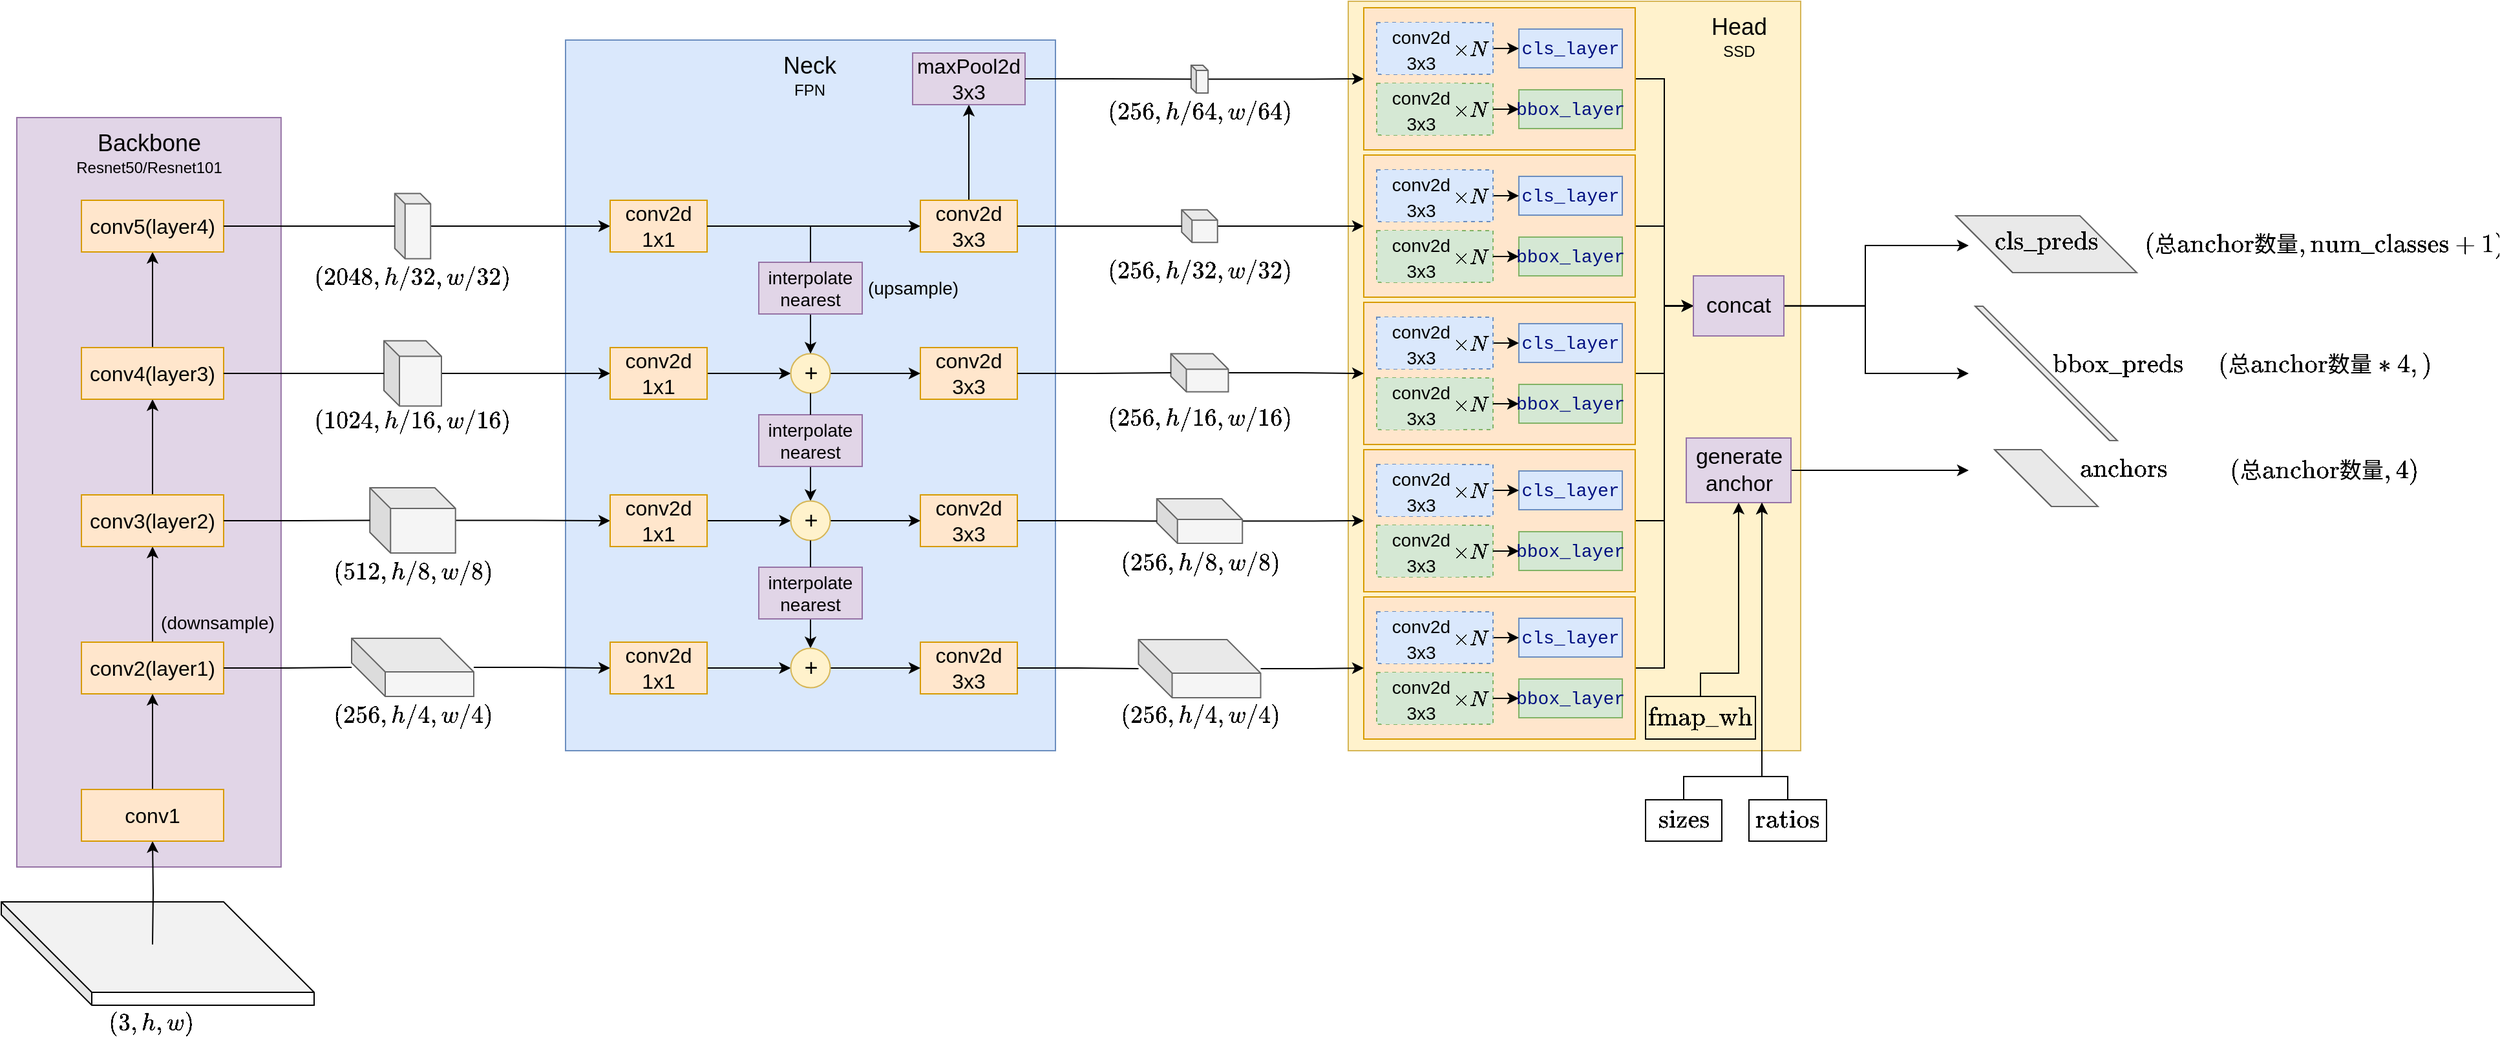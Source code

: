 <mxfile version="20.6.2" type="device"><diagram id="-J0ttjudT7s8n4prelic" name="第 1 页"><mxGraphModel dx="1278" dy="1172" grid="1" gridSize="10" guides="1" tooltips="1" connect="1" arrows="1" fold="1" page="0" pageScale="1" pageWidth="1169" pageHeight="827" math="1" shadow="0"><root><mxCell id="0"/><mxCell id="1" parent="0"/><mxCell id="9WjpBtHM0QDlwsYBowrB-7" value="" style="rounded=0;whiteSpace=wrap;html=1;fillColor=#fff2cc;strokeColor=#d6b656;" parent="1" vertex="1"><mxGeometry x="1080" y="-230" width="350" height="580" as="geometry"/></mxCell><mxCell id="6RJddVtjgY32v2jr5j22-136" style="edgeStyle=orthogonalEdgeStyle;rounded=0;orthogonalLoop=1;jettySize=auto;html=1;exitX=1;exitY=0.5;exitDx=0;exitDy=0;entryX=0;entryY=0.5;entryDx=0;entryDy=0;fontSize=17;" parent="1" source="6RJddVtjgY32v2jr5j22-104" target="6RJddVtjgY32v2jr5j22-131" edge="1"><mxGeometry relative="1" as="geometry"/></mxCell><mxCell id="6RJddVtjgY32v2jr5j22-104" value="" style="rounded=0;whiteSpace=wrap;html=1;fontSize=14;fillColor=#ffe6cc;strokeColor=#d79b00;" parent="1" vertex="1"><mxGeometry x="1092" y="231" width="210" height="110" as="geometry"/></mxCell><mxCell id="6RJddVtjgY32v2jr5j22-135" style="edgeStyle=orthogonalEdgeStyle;rounded=0;orthogonalLoop=1;jettySize=auto;html=1;exitX=1;exitY=0.5;exitDx=0;exitDy=0;entryX=0;entryY=0.5;entryDx=0;entryDy=0;fontSize=17;" parent="1" source="6RJddVtjgY32v2jr5j22-102" target="6RJddVtjgY32v2jr5j22-131" edge="1"><mxGeometry relative="1" as="geometry"/></mxCell><mxCell id="6RJddVtjgY32v2jr5j22-102" value="" style="rounded=0;whiteSpace=wrap;html=1;fontSize=14;fillColor=#ffe6cc;strokeColor=#d79b00;" parent="1" vertex="1"><mxGeometry x="1092" y="117" width="210" height="110" as="geometry"/></mxCell><mxCell id="6RJddVtjgY32v2jr5j22-134" style="edgeStyle=orthogonalEdgeStyle;rounded=0;orthogonalLoop=1;jettySize=auto;html=1;exitX=1;exitY=0.5;exitDx=0;exitDy=0;entryX=0;entryY=0.5;entryDx=0;entryDy=0;fontSize=17;" parent="1" source="6RJddVtjgY32v2jr5j22-101" target="6RJddVtjgY32v2jr5j22-131" edge="1"><mxGeometry relative="1" as="geometry"/></mxCell><mxCell id="6RJddVtjgY32v2jr5j22-101" value="" style="rounded=0;whiteSpace=wrap;html=1;fontSize=14;fillColor=#ffe6cc;strokeColor=#d79b00;" parent="1" vertex="1"><mxGeometry x="1092" y="3" width="210" height="110" as="geometry"/></mxCell><mxCell id="6RJddVtjgY32v2jr5j22-133" style="edgeStyle=orthogonalEdgeStyle;rounded=0;orthogonalLoop=1;jettySize=auto;html=1;exitX=1;exitY=0.5;exitDx=0;exitDy=0;entryX=0;entryY=0.5;entryDx=0;entryDy=0;fontSize=17;" parent="1" source="6RJddVtjgY32v2jr5j22-100" target="6RJddVtjgY32v2jr5j22-131" edge="1"><mxGeometry relative="1" as="geometry"/></mxCell><mxCell id="6RJddVtjgY32v2jr5j22-100" value="" style="rounded=0;whiteSpace=wrap;html=1;fontSize=14;fillColor=#ffe6cc;strokeColor=#d79b00;" parent="1" vertex="1"><mxGeometry x="1092" y="-111" width="210" height="110" as="geometry"/></mxCell><mxCell id="6RJddVtjgY32v2jr5j22-132" style="edgeStyle=orthogonalEdgeStyle;rounded=0;orthogonalLoop=1;jettySize=auto;html=1;exitX=1;exitY=0.5;exitDx=0;exitDy=0;entryX=0;entryY=0.5;entryDx=0;entryDy=0;fontSize=17;" parent="1" source="6RJddVtjgY32v2jr5j22-99" target="6RJddVtjgY32v2jr5j22-131" edge="1"><mxGeometry relative="1" as="geometry"/></mxCell><mxCell id="6RJddVtjgY32v2jr5j22-99" value="" style="rounded=0;whiteSpace=wrap;html=1;fontSize=14;fillColor=#ffe6cc;strokeColor=#d79b00;" parent="1" vertex="1"><mxGeometry x="1092" y="-225" width="210" height="110" as="geometry"/></mxCell><mxCell id="9WjpBtHM0QDlwsYBowrB-1" value="" style="rounded=0;whiteSpace=wrap;html=1;fillColor=#e1d5e7;strokeColor=#9673a6;" parent="1" vertex="1"><mxGeometry x="50" y="-140" width="204.43" height="580" as="geometry"/></mxCell><mxCell id="6RJddVtjgY32v2jr5j22-1" value="" style="shape=cube;whiteSpace=wrap;html=1;boundedLbl=1;backgroundOutline=1;darkOpacity=0.05;darkOpacity2=0.1;size=70;" parent="1" vertex="1"><mxGeometry x="38" y="467" width="242" height="80" as="geometry"/></mxCell><mxCell id="9WjpBtHM0QDlwsYBowrB-5" style="edgeStyle=orthogonalEdgeStyle;rounded=0;orthogonalLoop=1;jettySize=auto;html=1;exitX=0.5;exitY=0;exitDx=0;exitDy=0;exitPerimeter=0;entryX=0.5;entryY=1;entryDx=0;entryDy=0;fontSize=16;" parent="1" target="9WjpBtHM0QDlwsYBowrB-12" edge="1"><mxGeometry relative="1" as="geometry"><mxPoint x="155" y="500" as="sourcePoint"/></mxGeometry></mxCell><mxCell id="9WjpBtHM0QDlwsYBowrB-4" value="$$(3,h,w)$$" style="text;html=1;align=center;verticalAlign=middle;resizable=0;points=[];autosize=1;strokeColor=none;fillColor=none;fontSize=16;" parent="1" vertex="1"><mxGeometry x="99.43" y="546" width="110" height="30" as="geometry"/></mxCell><mxCell id="9WjpBtHM0QDlwsYBowrB-6" value="" style="rounded=0;whiteSpace=wrap;html=1;fillColor=#dae8fc;strokeColor=#6c8ebf;" parent="1" vertex="1"><mxGeometry x="474.5" y="-200" width="379" height="550" as="geometry"/></mxCell><mxCell id="9WjpBtHM0QDlwsYBowrB-38" style="edgeStyle=orthogonalEdgeStyle;rounded=0;orthogonalLoop=1;jettySize=auto;html=1;exitX=0.5;exitY=0;exitDx=0;exitDy=0;entryX=0.5;entryY=1;entryDx=0;entryDy=0;fontSize=18;" parent="1" source="9WjpBtHM0QDlwsYBowrB-8" target="9WjpBtHM0QDlwsYBowrB-9" edge="1"><mxGeometry relative="1" as="geometry"/></mxCell><mxCell id="9WjpBtHM0QDlwsYBowrB-47" style="edgeStyle=orthogonalEdgeStyle;rounded=0;orthogonalLoop=1;jettySize=auto;html=1;exitX=1;exitY=0.5;exitDx=0;exitDy=0;fontSize=18;startArrow=none;" parent="1" source="6RJddVtjgY32v2jr5j22-32" target="9WjpBtHM0QDlwsYBowrB-43" edge="1"><mxGeometry relative="1" as="geometry"/></mxCell><mxCell id="9WjpBtHM0QDlwsYBowrB-8" value="conv2(layer1)" style="rounded=0;whiteSpace=wrap;html=1;fontSize=16;fillColor=#ffe6cc;strokeColor=#d79b00;" parent="1" vertex="1"><mxGeometry x="100" y="266" width="110" height="40" as="geometry"/></mxCell><mxCell id="9WjpBtHM0QDlwsYBowrB-39" style="edgeStyle=orthogonalEdgeStyle;rounded=0;orthogonalLoop=1;jettySize=auto;html=1;exitX=0.5;exitY=0;exitDx=0;exitDy=0;fontSize=18;" parent="1" source="9WjpBtHM0QDlwsYBowrB-9" target="9WjpBtHM0QDlwsYBowrB-10" edge="1"><mxGeometry relative="1" as="geometry"/></mxCell><mxCell id="9WjpBtHM0QDlwsYBowrB-46" style="edgeStyle=orthogonalEdgeStyle;rounded=0;orthogonalLoop=1;jettySize=auto;html=1;exitX=1;exitY=0.5;exitDx=0;exitDy=0;fontSize=18;startArrow=none;" parent="1" source="6RJddVtjgY32v2jr5j22-35" target="9WjpBtHM0QDlwsYBowrB-42" edge="1"><mxGeometry relative="1" as="geometry"/></mxCell><mxCell id="9WjpBtHM0QDlwsYBowrB-9" value="conv3(layer2)" style="rounded=0;whiteSpace=wrap;html=1;fontSize=16;fillColor=#ffe6cc;strokeColor=#d79b00;" parent="1" vertex="1"><mxGeometry x="100" y="152" width="110" height="40" as="geometry"/></mxCell><mxCell id="9WjpBtHM0QDlwsYBowrB-40" style="edgeStyle=orthogonalEdgeStyle;rounded=0;orthogonalLoop=1;jettySize=auto;html=1;exitX=0.5;exitY=0;exitDx=0;exitDy=0;entryX=0.5;entryY=1;entryDx=0;entryDy=0;fontSize=18;" parent="1" source="9WjpBtHM0QDlwsYBowrB-10" target="9WjpBtHM0QDlwsYBowrB-11" edge="1"><mxGeometry relative="1" as="geometry"/></mxCell><mxCell id="9WjpBtHM0QDlwsYBowrB-45" style="edgeStyle=orthogonalEdgeStyle;rounded=0;orthogonalLoop=1;jettySize=auto;html=1;exitX=1;exitY=0.5;exitDx=0;exitDy=0;entryX=0;entryY=0.5;entryDx=0;entryDy=0;fontSize=18;startArrow=none;" parent="1" source="6RJddVtjgY32v2jr5j22-38" target="9WjpBtHM0QDlwsYBowrB-41" edge="1"><mxGeometry relative="1" as="geometry"/></mxCell><mxCell id="9WjpBtHM0QDlwsYBowrB-10" value="conv4(layer3)" style="rounded=0;whiteSpace=wrap;html=1;fontSize=16;fillColor=#ffe6cc;strokeColor=#d79b00;" parent="1" vertex="1"><mxGeometry x="100" y="38" width="110" height="40" as="geometry"/></mxCell><mxCell id="9WjpBtHM0QDlwsYBowrB-17" style="edgeStyle=orthogonalEdgeStyle;rounded=0;orthogonalLoop=1;jettySize=auto;html=1;exitX=1;exitY=0.5;exitDx=0;exitDy=0;fontSize=16;startArrow=none;" parent="1" source="6RJddVtjgY32v2jr5j22-41" target="9WjpBtHM0QDlwsYBowrB-16" edge="1"><mxGeometry relative="1" as="geometry"/></mxCell><mxCell id="9WjpBtHM0QDlwsYBowrB-11" value="conv5(layer4)" style="rounded=0;whiteSpace=wrap;html=1;fontSize=16;fillColor=#ffe6cc;strokeColor=#d79b00;" parent="1" vertex="1"><mxGeometry x="100" y="-76" width="110" height="40" as="geometry"/></mxCell><mxCell id="9WjpBtHM0QDlwsYBowrB-15" style="edgeStyle=orthogonalEdgeStyle;rounded=0;orthogonalLoop=1;jettySize=auto;html=1;exitX=0.5;exitY=0;exitDx=0;exitDy=0;entryX=0.5;entryY=1;entryDx=0;entryDy=0;fontSize=16;" parent="1" source="9WjpBtHM0QDlwsYBowrB-12" target="9WjpBtHM0QDlwsYBowrB-8" edge="1"><mxGeometry relative="1" as="geometry"/></mxCell><mxCell id="9WjpBtHM0QDlwsYBowrB-12" value="conv1" style="rounded=0;whiteSpace=wrap;html=1;fontSize=16;fillColor=#ffe6cc;strokeColor=#d79b00;" parent="1" vertex="1"><mxGeometry x="100" y="380" width="110" height="40" as="geometry"/></mxCell><mxCell id="9WjpBtHM0QDlwsYBowrB-52" style="edgeStyle=orthogonalEdgeStyle;rounded=0;orthogonalLoop=1;jettySize=auto;html=1;exitX=1;exitY=0.5;exitDx=0;exitDy=0;fontSize=18;" parent="1" source="9WjpBtHM0QDlwsYBowrB-16" target="9WjpBtHM0QDlwsYBowrB-48" edge="1"><mxGeometry relative="1" as="geometry"/></mxCell><mxCell id="9WjpBtHM0QDlwsYBowrB-16" value="conv2d&lt;br&gt;1x1" style="rounded=0;whiteSpace=wrap;html=1;fontSize=16;fillColor=#ffe6cc;strokeColor=#d79b00;" parent="1" vertex="1"><mxGeometry x="509" y="-76" width="75" height="40" as="geometry"/></mxCell><mxCell id="9WjpBtHM0QDlwsYBowrB-55" style="edgeStyle=orthogonalEdgeStyle;rounded=0;orthogonalLoop=1;jettySize=auto;html=1;exitX=1;exitY=0.5;exitDx=0;exitDy=0;fontSize=18;" parent="1" source="9WjpBtHM0QDlwsYBowrB-41" target="9WjpBtHM0QDlwsYBowrB-53" edge="1"><mxGeometry relative="1" as="geometry"/></mxCell><mxCell id="9WjpBtHM0QDlwsYBowrB-41" value="conv2d&lt;br&gt;1x1" style="rounded=0;whiteSpace=wrap;html=1;fontSize=16;fillColor=#ffe6cc;strokeColor=#d79b00;" parent="1" vertex="1"><mxGeometry x="509" y="38" width="75" height="40" as="geometry"/></mxCell><mxCell id="9WjpBtHM0QDlwsYBowrB-59" style="edgeStyle=orthogonalEdgeStyle;rounded=0;orthogonalLoop=1;jettySize=auto;html=1;exitX=1;exitY=0.5;exitDx=0;exitDy=0;fontSize=18;" parent="1" source="9WjpBtHM0QDlwsYBowrB-42" target="9WjpBtHM0QDlwsYBowrB-58" edge="1"><mxGeometry relative="1" as="geometry"/></mxCell><mxCell id="9WjpBtHM0QDlwsYBowrB-42" value="conv2d&lt;br&gt;1x1" style="rounded=0;whiteSpace=wrap;html=1;fontSize=16;fillColor=#ffe6cc;strokeColor=#d79b00;" parent="1" vertex="1"><mxGeometry x="509" y="152" width="75" height="40" as="geometry"/></mxCell><mxCell id="9WjpBtHM0QDlwsYBowrB-63" style="edgeStyle=orthogonalEdgeStyle;rounded=0;orthogonalLoop=1;jettySize=auto;html=1;exitX=1;exitY=0.5;exitDx=0;exitDy=0;entryX=0;entryY=0.5;entryDx=0;entryDy=0;fontSize=18;" parent="1" source="9WjpBtHM0QDlwsYBowrB-43" target="9WjpBtHM0QDlwsYBowrB-62" edge="1"><mxGeometry relative="1" as="geometry"/></mxCell><mxCell id="9WjpBtHM0QDlwsYBowrB-43" value="conv2d&lt;br&gt;1x1" style="rounded=0;whiteSpace=wrap;html=1;fontSize=16;fillColor=#ffe6cc;strokeColor=#d79b00;" parent="1" vertex="1"><mxGeometry x="509" y="266" width="75" height="40" as="geometry"/></mxCell><mxCell id="9WjpBtHM0QDlwsYBowrB-88" style="edgeStyle=orthogonalEdgeStyle;rounded=0;orthogonalLoop=1;jettySize=auto;html=1;exitX=0.5;exitY=0;exitDx=0;exitDy=0;entryX=0.5;entryY=1;entryDx=0;entryDy=0;fontSize=12;" parent="1" source="9WjpBtHM0QDlwsYBowrB-48" target="9WjpBtHM0QDlwsYBowrB-87" edge="1"><mxGeometry relative="1" as="geometry"/></mxCell><mxCell id="6RJddVtjgY32v2jr5j22-107" style="edgeStyle=orthogonalEdgeStyle;rounded=0;orthogonalLoop=1;jettySize=auto;html=1;exitX=1;exitY=0.5;exitDx=0;exitDy=0;entryX=0;entryY=0.5;entryDx=0;entryDy=0;fontSize=14;startArrow=none;" parent="1" source="6RJddVtjgY32v2jr5j22-120" target="6RJddVtjgY32v2jr5j22-100" edge="1"><mxGeometry relative="1" as="geometry"/></mxCell><mxCell id="9WjpBtHM0QDlwsYBowrB-48" value="conv2d&lt;br&gt;3x3" style="rounded=0;whiteSpace=wrap;html=1;fontSize=16;fillColor=#ffe6cc;strokeColor=#d79b00;" parent="1" vertex="1"><mxGeometry x="749" y="-76" width="75" height="40" as="geometry"/></mxCell><mxCell id="6RJddVtjgY32v2jr5j22-108" style="edgeStyle=orthogonalEdgeStyle;rounded=0;orthogonalLoop=1;jettySize=auto;html=1;exitX=1;exitY=0.5;exitDx=0;exitDy=0;entryX=0;entryY=0.5;entryDx=0;entryDy=0;fontSize=14;startArrow=none;" parent="1" source="6RJddVtjgY32v2jr5j22-117" target="6RJddVtjgY32v2jr5j22-101" edge="1"><mxGeometry relative="1" as="geometry"/></mxCell><mxCell id="9WjpBtHM0QDlwsYBowrB-49" value="conv2d&lt;br&gt;3x3" style="rounded=0;whiteSpace=wrap;html=1;fontSize=16;fillColor=#ffe6cc;strokeColor=#d79b00;" parent="1" vertex="1"><mxGeometry x="749" y="38" width="75" height="40" as="geometry"/></mxCell><mxCell id="6RJddVtjgY32v2jr5j22-109" style="edgeStyle=orthogonalEdgeStyle;rounded=0;orthogonalLoop=1;jettySize=auto;html=1;exitX=1;exitY=0.5;exitDx=0;exitDy=0;entryX=0;entryY=0.5;entryDx=0;entryDy=0;fontSize=14;startArrow=none;" parent="1" source="6RJddVtjgY32v2jr5j22-114" target="6RJddVtjgY32v2jr5j22-102" edge="1"><mxGeometry relative="1" as="geometry"/></mxCell><mxCell id="9WjpBtHM0QDlwsYBowrB-50" value="conv2d&lt;br&gt;3x3" style="rounded=0;whiteSpace=wrap;html=1;fontSize=16;fillColor=#ffe6cc;strokeColor=#d79b00;" parent="1" vertex="1"><mxGeometry x="749" y="152" width="75" height="40" as="geometry"/></mxCell><mxCell id="6RJddVtjgY32v2jr5j22-110" style="edgeStyle=orthogonalEdgeStyle;rounded=0;orthogonalLoop=1;jettySize=auto;html=1;exitX=1;exitY=0.5;exitDx=0;exitDy=0;entryX=0;entryY=0.5;entryDx=0;entryDy=0;fontSize=14;startArrow=none;" parent="1" source="6RJddVtjgY32v2jr5j22-111" target="6RJddVtjgY32v2jr5j22-104" edge="1"><mxGeometry relative="1" as="geometry"/></mxCell><mxCell id="9WjpBtHM0QDlwsYBowrB-51" value="conv2d&lt;br&gt;3x3" style="rounded=0;whiteSpace=wrap;html=1;fontSize=16;fillColor=#ffe6cc;strokeColor=#d79b00;" parent="1" vertex="1"><mxGeometry x="749" y="266" width="75" height="40" as="geometry"/></mxCell><mxCell id="9WjpBtHM0QDlwsYBowrB-56" style="edgeStyle=orthogonalEdgeStyle;rounded=0;orthogonalLoop=1;jettySize=auto;html=1;exitX=1;exitY=0.5;exitDx=0;exitDy=0;fontSize=18;" parent="1" source="9WjpBtHM0QDlwsYBowrB-53" target="9WjpBtHM0QDlwsYBowrB-49" edge="1"><mxGeometry relative="1" as="geometry"/></mxCell><mxCell id="9WjpBtHM0QDlwsYBowrB-61" style="edgeStyle=orthogonalEdgeStyle;rounded=0;orthogonalLoop=1;jettySize=auto;html=1;exitX=0.5;exitY=1;exitDx=0;exitDy=0;entryX=0.5;entryY=0;entryDx=0;entryDy=0;fontSize=18;startArrow=none;" parent="1" source="6RJddVtjgY32v2jr5j22-25" target="9WjpBtHM0QDlwsYBowrB-58" edge="1"><mxGeometry relative="1" as="geometry"/></mxCell><mxCell id="9WjpBtHM0QDlwsYBowrB-53" value="+" style="ellipse;whiteSpace=wrap;html=1;aspect=fixed;fontSize=18;fillColor=#fff2cc;strokeColor=#d6b656;" parent="1" vertex="1"><mxGeometry x="648.75" y="42.75" width="30.5" height="30.5" as="geometry"/></mxCell><mxCell id="9WjpBtHM0QDlwsYBowrB-60" style="edgeStyle=orthogonalEdgeStyle;rounded=0;orthogonalLoop=1;jettySize=auto;html=1;exitX=1;exitY=0.5;exitDx=0;exitDy=0;fontSize=18;" parent="1" source="9WjpBtHM0QDlwsYBowrB-58" target="9WjpBtHM0QDlwsYBowrB-50" edge="1"><mxGeometry relative="1" as="geometry"/></mxCell><mxCell id="9WjpBtHM0QDlwsYBowrB-65" style="edgeStyle=orthogonalEdgeStyle;rounded=0;orthogonalLoop=1;jettySize=auto;html=1;exitX=0.5;exitY=1;exitDx=0;exitDy=0;entryX=0.5;entryY=0;entryDx=0;entryDy=0;fontSize=18;startArrow=none;" parent="1" source="6RJddVtjgY32v2jr5j22-27" target="9WjpBtHM0QDlwsYBowrB-62" edge="1"><mxGeometry relative="1" as="geometry"/></mxCell><mxCell id="9WjpBtHM0QDlwsYBowrB-58" value="+" style="ellipse;whiteSpace=wrap;html=1;aspect=fixed;fontSize=18;fillColor=#fff2cc;strokeColor=#d6b656;" parent="1" vertex="1"><mxGeometry x="648.75" y="156.75" width="30.5" height="30.5" as="geometry"/></mxCell><mxCell id="9WjpBtHM0QDlwsYBowrB-64" style="edgeStyle=orthogonalEdgeStyle;rounded=0;orthogonalLoop=1;jettySize=auto;html=1;exitX=1;exitY=0.5;exitDx=0;exitDy=0;fontSize=18;" parent="1" source="9WjpBtHM0QDlwsYBowrB-62" target="9WjpBtHM0QDlwsYBowrB-51" edge="1"><mxGeometry relative="1" as="geometry"/></mxCell><mxCell id="9WjpBtHM0QDlwsYBowrB-62" value="+" style="ellipse;whiteSpace=wrap;html=1;aspect=fixed;fontSize=18;fillColor=#fff2cc;strokeColor=#d6b656;" parent="1" vertex="1"><mxGeometry x="648.75" y="270.75" width="30.5" height="30.5" as="geometry"/></mxCell><mxCell id="9WjpBtHM0QDlwsYBowrB-68" value="" style="group" parent="1" vertex="1" connectable="0"><mxGeometry x="1347" y="-230" width="70" height="54" as="geometry"/></mxCell><mxCell id="9WjpBtHM0QDlwsYBowrB-66" value="&lt;font style=&quot;font-size: 18px;&quot;&gt;Head&lt;/font&gt;" style="text;html=1;align=center;verticalAlign=middle;resizable=0;points=[];autosize=1;strokeColor=none;fillColor=none;fontSize=18;" parent="9WjpBtHM0QDlwsYBowrB-68" vertex="1"><mxGeometry width="70" height="40" as="geometry"/></mxCell><mxCell id="9WjpBtHM0QDlwsYBowrB-67" value="SSD" style="text;html=1;align=center;verticalAlign=middle;resizable=0;points=[];autosize=1;strokeColor=none;fillColor=none;fontSize=12;" parent="9WjpBtHM0QDlwsYBowrB-68" vertex="1"><mxGeometry x="10" y="24" width="50" height="30" as="geometry"/></mxCell><mxCell id="9WjpBtHM0QDlwsYBowrB-69" value="" style="group" parent="1" vertex="1" connectable="0"><mxGeometry x="633" y="-200" width="60" height="54" as="geometry"/></mxCell><mxCell id="9WjpBtHM0QDlwsYBowrB-19" value="&lt;span style=&quot;&quot;&gt;&lt;font style=&quot;font-size: 18px;&quot;&gt;Neck&lt;/font&gt;&lt;/span&gt;" style="text;html=1;align=center;verticalAlign=middle;resizable=0;points=[];autosize=1;strokeColor=none;fillColor=none;fontSize=16;" parent="9WjpBtHM0QDlwsYBowrB-69" vertex="1"><mxGeometry width="60" height="40" as="geometry"/></mxCell><mxCell id="9WjpBtHM0QDlwsYBowrB-20" value="FPN" style="text;html=1;align=center;verticalAlign=middle;resizable=0;points=[];autosize=1;strokeColor=none;fillColor=none;fontSize=12;" parent="9WjpBtHM0QDlwsYBowrB-69" vertex="1"><mxGeometry x="5" y="24" width="50" height="30" as="geometry"/></mxCell><mxCell id="6RJddVtjgY32v2jr5j22-106" style="edgeStyle=orthogonalEdgeStyle;rounded=0;orthogonalLoop=1;jettySize=auto;html=1;exitX=1;exitY=0.5;exitDx=0;exitDy=0;entryX=0;entryY=0.5;entryDx=0;entryDy=0;fontSize=14;startArrow=none;" parent="1" source="6RJddVtjgY32v2jr5j22-123" target="6RJddVtjgY32v2jr5j22-99" edge="1"><mxGeometry relative="1" as="geometry"/></mxCell><mxCell id="9WjpBtHM0QDlwsYBowrB-87" value="maxPool2d&lt;br&gt;3x3" style="rounded=0;whiteSpace=wrap;html=1;fontSize=16;fillColor=#e1d5e7;strokeColor=#9673a6;" parent="1" vertex="1"><mxGeometry x="743" y="-190" width="87" height="40" as="geometry"/></mxCell><mxCell id="6RJddVtjgY32v2jr5j22-23" style="edgeStyle=orthogonalEdgeStyle;rounded=0;orthogonalLoop=1;jettySize=auto;html=1;exitX=0.5;exitY=1;exitDx=0;exitDy=0;entryX=0.5;entryY=0;entryDx=0;entryDy=0;fontSize=14;" parent="1" source="6RJddVtjgY32v2jr5j22-19" target="9WjpBtHM0QDlwsYBowrB-53" edge="1"><mxGeometry relative="1" as="geometry"/></mxCell><mxCell id="6RJddVtjgY32v2jr5j22-19" value="&lt;span style=&quot;&quot;&gt;interpolate&lt;/span&gt;&lt;br style=&quot;&quot;&gt;&lt;span style=&quot;&quot;&gt;nearest&lt;/span&gt;" style="whiteSpace=wrap;html=1;fontSize=14;fillColor=#e1d5e7;strokeColor=#9673a6;" parent="1" vertex="1"><mxGeometry x="624" y="-28" width="80" height="40" as="geometry"/></mxCell><mxCell id="6RJddVtjgY32v2jr5j22-20" value="" style="edgeStyle=orthogonalEdgeStyle;rounded=0;orthogonalLoop=1;jettySize=auto;html=1;exitX=1;exitY=0.5;exitDx=0;exitDy=0;fontSize=18;endArrow=none;" parent="1" source="9WjpBtHM0QDlwsYBowrB-16" target="6RJddVtjgY32v2jr5j22-19" edge="1"><mxGeometry relative="1" as="geometry"><mxPoint x="584" y="90" as="sourcePoint"/><mxPoint x="664.0" y="152.75" as="targetPoint"/></mxGeometry></mxCell><mxCell id="6RJddVtjgY32v2jr5j22-24" value="(upsample)" style="text;html=1;align=center;verticalAlign=middle;resizable=0;points=[];autosize=1;strokeColor=none;fillColor=none;fontSize=14;" parent="1" vertex="1"><mxGeometry x="698" y="-23" width="90" height="30" as="geometry"/></mxCell><mxCell id="6RJddVtjgY32v2jr5j22-25" value="&lt;span style=&quot;&quot;&gt;interpolate&lt;/span&gt;&lt;br style=&quot;&quot;&gt;&lt;span style=&quot;&quot;&gt;nearest&lt;/span&gt;" style="whiteSpace=wrap;html=1;fontSize=14;fillColor=#e1d5e7;strokeColor=#9673a6;" parent="1" vertex="1"><mxGeometry x="624" y="90" width="80" height="40" as="geometry"/></mxCell><mxCell id="6RJddVtjgY32v2jr5j22-26" value="" style="edgeStyle=orthogonalEdgeStyle;rounded=0;orthogonalLoop=1;jettySize=auto;html=1;exitX=0.5;exitY=1;exitDx=0;exitDy=0;entryX=0.5;entryY=0;entryDx=0;entryDy=0;fontSize=18;endArrow=none;" parent="1" source="9WjpBtHM0QDlwsYBowrB-53" target="6RJddVtjgY32v2jr5j22-25" edge="1"><mxGeometry relative="1" as="geometry"><mxPoint x="664" y="73.25" as="sourcePoint"/><mxPoint x="664" y="156.75" as="targetPoint"/></mxGeometry></mxCell><mxCell id="6RJddVtjgY32v2jr5j22-27" value="&lt;span style=&quot;&quot;&gt;interpolate&lt;/span&gt;&lt;br style=&quot;&quot;&gt;&lt;span style=&quot;&quot;&gt;nearest&lt;/span&gt;" style="whiteSpace=wrap;html=1;fontSize=14;fillColor=#e1d5e7;strokeColor=#9673a6;" parent="1" vertex="1"><mxGeometry x="624" y="208" width="80" height="40" as="geometry"/></mxCell><mxCell id="6RJddVtjgY32v2jr5j22-28" value="" style="edgeStyle=orthogonalEdgeStyle;rounded=0;orthogonalLoop=1;jettySize=auto;html=1;exitX=0.5;exitY=1;exitDx=0;exitDy=0;entryX=0.5;entryY=0;entryDx=0;entryDy=0;fontSize=18;endArrow=none;" parent="1" source="9WjpBtHM0QDlwsYBowrB-58" target="6RJddVtjgY32v2jr5j22-27" edge="1"><mxGeometry relative="1" as="geometry"><mxPoint x="664" y="187.25" as="sourcePoint"/><mxPoint x="664" y="270.75" as="targetPoint"/></mxGeometry></mxCell><mxCell id="6RJddVtjgY32v2jr5j22-29" value="(downsample)" style="text;html=1;align=center;verticalAlign=middle;resizable=0;points=[];autosize=1;strokeColor=none;fillColor=none;fontSize=14;" parent="1" vertex="1"><mxGeometry x="150" y="236" width="110" height="30" as="geometry"/></mxCell><mxCell id="6RJddVtjgY32v2jr5j22-31" value="" style="group" parent="1" vertex="1" connectable="0"><mxGeometry x="82.215" y="-140" width="140" height="54" as="geometry"/></mxCell><mxCell id="9WjpBtHM0QDlwsYBowrB-13" value="&lt;span style=&quot;&quot;&gt;&lt;font style=&quot;font-size: 18px;&quot;&gt;Backbone&lt;/font&gt;&lt;/span&gt;" style="text;html=1;align=center;verticalAlign=middle;resizable=0;points=[];autosize=1;strokeColor=none;fillColor=none;fontSize=16;" parent="6RJddVtjgY32v2jr5j22-31" vertex="1"><mxGeometry x="20" width="100" height="40" as="geometry"/></mxCell><mxCell id="9WjpBtHM0QDlwsYBowrB-18" value="Resnet50/Resnet101" style="text;html=1;align=center;verticalAlign=middle;resizable=0;points=[];autosize=1;strokeColor=none;fillColor=none;fontSize=12;" parent="6RJddVtjgY32v2jr5j22-31" vertex="1"><mxGeometry y="24" width="140" height="30" as="geometry"/></mxCell><mxCell id="6RJddVtjgY32v2jr5j22-32" value="" style="shape=cube;whiteSpace=wrap;html=1;boundedLbl=1;backgroundOutline=1;darkOpacity=0.05;darkOpacity2=0.1;size=26;fillColor=#f5f5f5;strokeColor=#666666;fontColor=#333333;" parent="1" vertex="1"><mxGeometry x="309" y="263" width="94.5" height="45" as="geometry"/></mxCell><mxCell id="6RJddVtjgY32v2jr5j22-33" value="" style="edgeStyle=orthogonalEdgeStyle;rounded=0;orthogonalLoop=1;jettySize=auto;html=1;exitX=1;exitY=0.5;exitDx=0;exitDy=0;fontSize=18;endArrow=none;" parent="1" source="9WjpBtHM0QDlwsYBowrB-8" target="6RJddVtjgY32v2jr5j22-32" edge="1"><mxGeometry relative="1" as="geometry"><mxPoint x="210" y="286" as="sourcePoint"/><mxPoint x="500" y="286" as="targetPoint"/></mxGeometry></mxCell><mxCell id="6RJddVtjgY32v2jr5j22-34" value="$$(256,h/4,w/4)$$" style="text;html=1;align=center;verticalAlign=middle;resizable=0;points=[];autosize=1;strokeColor=none;fillColor=none;fontSize=16;" parent="1" vertex="1"><mxGeometry x="281.25" y="308" width="150" height="30" as="geometry"/></mxCell><mxCell id="6RJddVtjgY32v2jr5j22-35" value="" style="shape=cube;whiteSpace=wrap;html=1;boundedLbl=1;backgroundOutline=1;darkOpacity=0.05;darkOpacity2=0.1;size=16;fillColor=#f5f5f5;strokeColor=#666666;fontColor=#333333;" parent="1" vertex="1"><mxGeometry x="323.125" y="146.5" width="66.25" height="50.5" as="geometry"/></mxCell><mxCell id="6RJddVtjgY32v2jr5j22-36" value="" style="edgeStyle=orthogonalEdgeStyle;rounded=0;orthogonalLoop=1;jettySize=auto;html=1;exitX=1;exitY=0.5;exitDx=0;exitDy=0;fontSize=18;endArrow=none;" parent="1" source="9WjpBtHM0QDlwsYBowrB-9" target="6RJddVtjgY32v2jr5j22-35" edge="1"><mxGeometry relative="1" as="geometry"><mxPoint x="210" y="172" as="sourcePoint"/><mxPoint x="500" y="172" as="targetPoint"/></mxGeometry></mxCell><mxCell id="6RJddVtjgY32v2jr5j22-37" value="$$(512,h/8,w/8)$$" style="text;html=1;align=center;verticalAlign=middle;resizable=0;points=[];autosize=1;strokeColor=none;fillColor=none;fontSize=16;" parent="1" vertex="1"><mxGeometry x="281.25" y="197" width="150" height="30" as="geometry"/></mxCell><mxCell id="6RJddVtjgY32v2jr5j22-38" value="" style="shape=cube;whiteSpace=wrap;html=1;boundedLbl=1;backgroundOutline=1;darkOpacity=0.05;darkOpacity2=0.1;size=12;fillColor=#f5f5f5;strokeColor=#666666;fontColor=#333333;" parent="1" vertex="1"><mxGeometry x="334" y="32.75" width="44.5" height="50.5" as="geometry"/></mxCell><mxCell id="6RJddVtjgY32v2jr5j22-39" value="" style="edgeStyle=orthogonalEdgeStyle;rounded=0;orthogonalLoop=1;jettySize=auto;html=1;exitX=1;exitY=0.5;exitDx=0;exitDy=0;entryX=0;entryY=0.5;entryDx=0;entryDy=0;fontSize=18;endArrow=none;" parent="1" source="9WjpBtHM0QDlwsYBowrB-10" target="6RJddVtjgY32v2jr5j22-38" edge="1"><mxGeometry relative="1" as="geometry"><mxPoint x="210" y="58.0" as="sourcePoint"/><mxPoint x="500" y="58.0" as="targetPoint"/></mxGeometry></mxCell><mxCell id="6RJddVtjgY32v2jr5j22-40" value="$$(1024,h/16,w/16)$$" style="text;html=1;align=center;verticalAlign=middle;resizable=0;points=[];autosize=1;strokeColor=none;fillColor=none;fontSize=16;" parent="1" vertex="1"><mxGeometry x="266.25" y="80" width="180" height="30" as="geometry"/></mxCell><mxCell id="6RJddVtjgY32v2jr5j22-41" value="" style="shape=cube;whiteSpace=wrap;html=1;boundedLbl=1;backgroundOutline=1;darkOpacity=0.05;darkOpacity2=0.1;size=8;fillColor=#f5f5f5;strokeColor=#666666;fontColor=#333333;" parent="1" vertex="1"><mxGeometry x="342.375" y="-81.25" width="27.75" height="50.5" as="geometry"/></mxCell><mxCell id="6RJddVtjgY32v2jr5j22-42" value="" style="edgeStyle=orthogonalEdgeStyle;rounded=0;orthogonalLoop=1;jettySize=auto;html=1;exitX=1;exitY=0.5;exitDx=0;exitDy=0;fontSize=16;endArrow=none;" parent="1" source="9WjpBtHM0QDlwsYBowrB-11" target="6RJddVtjgY32v2jr5j22-41" edge="1"><mxGeometry relative="1" as="geometry"><mxPoint x="210" y="-56" as="sourcePoint"/><mxPoint x="500" y="-56" as="targetPoint"/></mxGeometry></mxCell><mxCell id="6RJddVtjgY32v2jr5j22-43" value="$$(2048,h/32,w/32)$$" style="text;html=1;align=center;verticalAlign=middle;resizable=0;points=[];autosize=1;strokeColor=none;fillColor=none;fontSize=16;" parent="1" vertex="1"><mxGeometry x="266.25" y="-30.75" width="180" height="30" as="geometry"/></mxCell><mxCell id="6RJddVtjgY32v2jr5j22-56" value="&lt;div style=&quot;color: rgb(59, 59, 59); font-family: Consolas, &amp;quot;Courier New&amp;quot;, monospace; line-height: 19px;&quot;&gt;&lt;span style=&quot;color: #001080;&quot;&gt;cls_layer&lt;/span&gt;&lt;/div&gt;" style="whiteSpace=wrap;html=1;fontSize=14;fillColor=#dae8fc;strokeColor=#6c8ebf;container=0;" parent="1" vertex="1"><mxGeometry x="1212" y="-94.5" width="80" height="30" as="geometry"/></mxCell><mxCell id="6RJddVtjgY32v2jr5j22-57" value="" style="rounded=0;whiteSpace=wrap;html=1;fontSize=14;fillColor=#d5e8d4;strokeColor=#82b366;dashed=1;container=0;" parent="1" vertex="1"><mxGeometry x="1102" y="-52.5" width="90" height="40" as="geometry"/></mxCell><mxCell id="6RJddVtjgY32v2jr5j22-58" value="&lt;font style=&quot;font-size: 14px;&quot;&gt;conv2d&lt;br&gt;3x3&lt;/font&gt;" style="rounded=0;whiteSpace=wrap;html=1;fontSize=16;fillColor=#d5e8d4;strokeColor=none;container=0;" parent="1" vertex="1"><mxGeometry x="1105.5" y="-52.5" width="61" height="40" as="geometry"/></mxCell><mxCell id="6RJddVtjgY32v2jr5j22-59" value="$$\times N$$" style="text;html=1;align=center;verticalAlign=middle;resizable=0;points=[];autosize=1;fontSize=14;container=0;" parent="1" vertex="1"><mxGeometry x="1119" y="-47.5" width="110" height="30" as="geometry"/></mxCell><mxCell id="6RJddVtjgY32v2jr5j22-60" value="&lt;div style=&quot;color: rgb(59, 59, 59); font-family: Consolas, &amp;quot;Courier New&amp;quot;, monospace; line-height: 19px;&quot;&gt;&lt;div style=&quot;line-height: 19px;&quot;&gt;&lt;span style=&quot;color: #001080;&quot;&gt;bbox_layer&lt;/span&gt;&lt;/div&gt;&lt;/div&gt;" style="whiteSpace=wrap;html=1;fontSize=14;fillColor=#d5e8d4;strokeColor=#82b366;container=0;" parent="1" vertex="1"><mxGeometry x="1212" y="-47.5" width="80" height="30" as="geometry"/></mxCell><mxCell id="6RJddVtjgY32v2jr5j22-61" style="edgeStyle=orthogonalEdgeStyle;rounded=0;orthogonalLoop=1;jettySize=auto;html=1;exitX=1;exitY=0.5;exitDx=0;exitDy=0;entryX=0;entryY=0.5;entryDx=0;entryDy=0;fontSize=14;" parent="1" source="6RJddVtjgY32v2jr5j22-57" target="6RJddVtjgY32v2jr5j22-60" edge="1"><mxGeometry relative="1" as="geometry"/></mxCell><mxCell id="6RJddVtjgY32v2jr5j22-62" style="edgeStyle=orthogonalEdgeStyle;rounded=0;orthogonalLoop=1;jettySize=auto;html=1;exitX=1;exitY=0.5;exitDx=0;exitDy=0;entryX=0;entryY=0.5;entryDx=0;entryDy=0;fontSize=14;" parent="1" source="6RJddVtjgY32v2jr5j22-63" target="6RJddVtjgY32v2jr5j22-56" edge="1"><mxGeometry relative="1" as="geometry"/></mxCell><mxCell id="6RJddVtjgY32v2jr5j22-63" value="" style="rounded=0;whiteSpace=wrap;html=1;fontSize=14;fillColor=#dae8fc;strokeColor=#6c8ebf;dashed=1;container=0;" parent="1" vertex="1"><mxGeometry x="1102" y="-99.5" width="90" height="40" as="geometry"/></mxCell><mxCell id="6RJddVtjgY32v2jr5j22-64" value="&lt;font style=&quot;font-size: 14px;&quot;&gt;conv2d&lt;br&gt;3x3&lt;/font&gt;" style="rounded=0;whiteSpace=wrap;html=1;fontSize=16;fillColor=#dae8fc;strokeColor=none;container=0;" parent="1" vertex="1"><mxGeometry x="1105.5" y="-99.5" width="61" height="40" as="geometry"/></mxCell><mxCell id="6RJddVtjgY32v2jr5j22-65" value="$$\times N$$" style="text;html=1;align=center;verticalAlign=middle;resizable=0;points=[];autosize=1;strokeColor=none;fillColor=none;fontSize=14;container=0;" parent="1" vertex="1"><mxGeometry x="1119" y="-94.5" width="110" height="30" as="geometry"/></mxCell><mxCell id="6RJddVtjgY32v2jr5j22-67" value="&lt;div style=&quot;color: rgb(59, 59, 59); font-family: Consolas, &amp;quot;Courier New&amp;quot;, monospace; line-height: 19px;&quot;&gt;&lt;span style=&quot;color: #001080;&quot;&gt;cls_layer&lt;/span&gt;&lt;/div&gt;" style="whiteSpace=wrap;html=1;fontSize=14;fillColor=#dae8fc;strokeColor=#6c8ebf;container=0;" parent="1" vertex="1"><mxGeometry x="1212" y="19.5" width="80" height="30" as="geometry"/></mxCell><mxCell id="6RJddVtjgY32v2jr5j22-68" value="" style="rounded=0;whiteSpace=wrap;html=1;fontSize=14;fillColor=#d5e8d4;strokeColor=#82b366;dashed=1;container=0;" parent="1" vertex="1"><mxGeometry x="1102" y="61.5" width="90" height="40" as="geometry"/></mxCell><mxCell id="6RJddVtjgY32v2jr5j22-69" value="&lt;font style=&quot;font-size: 14px;&quot;&gt;conv2d&lt;br&gt;3x3&lt;/font&gt;" style="rounded=0;whiteSpace=wrap;html=1;fontSize=16;fillColor=#d5e8d4;strokeColor=none;container=0;" parent="1" vertex="1"><mxGeometry x="1105.5" y="61.5" width="61" height="40" as="geometry"/></mxCell><mxCell id="6RJddVtjgY32v2jr5j22-70" value="$$\times N$$" style="text;html=1;align=center;verticalAlign=middle;resizable=0;points=[];autosize=1;fontSize=14;container=0;" parent="1" vertex="1"><mxGeometry x="1119" y="66.5" width="110" height="30" as="geometry"/></mxCell><mxCell id="6RJddVtjgY32v2jr5j22-71" value="&lt;div style=&quot;color: rgb(59, 59, 59); font-family: Consolas, &amp;quot;Courier New&amp;quot;, monospace; line-height: 19px;&quot;&gt;&lt;div style=&quot;line-height: 19px;&quot;&gt;&lt;span style=&quot;color: #001080;&quot;&gt;bbox_layer&lt;/span&gt;&lt;/div&gt;&lt;/div&gt;" style="whiteSpace=wrap;html=1;fontSize=14;fillColor=#d5e8d4;strokeColor=#82b366;container=0;" parent="1" vertex="1"><mxGeometry x="1212" y="66.5" width="80" height="30" as="geometry"/></mxCell><mxCell id="6RJddVtjgY32v2jr5j22-72" style="edgeStyle=orthogonalEdgeStyle;rounded=0;orthogonalLoop=1;jettySize=auto;html=1;exitX=1;exitY=0.5;exitDx=0;exitDy=0;entryX=0;entryY=0.5;entryDx=0;entryDy=0;fontSize=14;" parent="1" source="6RJddVtjgY32v2jr5j22-68" target="6RJddVtjgY32v2jr5j22-71" edge="1"><mxGeometry relative="1" as="geometry"/></mxCell><mxCell id="6RJddVtjgY32v2jr5j22-73" style="edgeStyle=orthogonalEdgeStyle;rounded=0;orthogonalLoop=1;jettySize=auto;html=1;exitX=1;exitY=0.5;exitDx=0;exitDy=0;entryX=0;entryY=0.5;entryDx=0;entryDy=0;fontSize=14;" parent="1" source="6RJddVtjgY32v2jr5j22-74" target="6RJddVtjgY32v2jr5j22-67" edge="1"><mxGeometry relative="1" as="geometry"/></mxCell><mxCell id="6RJddVtjgY32v2jr5j22-74" value="" style="rounded=0;whiteSpace=wrap;html=1;fontSize=14;fillColor=#dae8fc;strokeColor=#6c8ebf;dashed=1;container=0;" parent="1" vertex="1"><mxGeometry x="1102" y="14.5" width="90" height="40" as="geometry"/></mxCell><mxCell id="6RJddVtjgY32v2jr5j22-75" value="&lt;font style=&quot;font-size: 14px;&quot;&gt;conv2d&lt;br&gt;3x3&lt;/font&gt;" style="rounded=0;whiteSpace=wrap;html=1;fontSize=16;fillColor=#dae8fc;strokeColor=none;container=0;" parent="1" vertex="1"><mxGeometry x="1105.5" y="14.5" width="61" height="40" as="geometry"/></mxCell><mxCell id="6RJddVtjgY32v2jr5j22-76" value="$$\times N$$" style="text;html=1;align=center;verticalAlign=middle;resizable=0;points=[];autosize=1;strokeColor=none;fillColor=none;fontSize=14;container=0;" parent="1" vertex="1"><mxGeometry x="1119" y="19.5" width="110" height="30" as="geometry"/></mxCell><mxCell id="6RJddVtjgY32v2jr5j22-78" value="&lt;div style=&quot;color: rgb(59, 59, 59); font-family: Consolas, &amp;quot;Courier New&amp;quot;, monospace; line-height: 19px;&quot;&gt;&lt;span style=&quot;color: #001080;&quot;&gt;cls_layer&lt;/span&gt;&lt;/div&gt;" style="whiteSpace=wrap;html=1;fontSize=14;fillColor=#dae8fc;strokeColor=#6c8ebf;container=0;" parent="1" vertex="1"><mxGeometry x="1212" y="133.5" width="80" height="30" as="geometry"/></mxCell><mxCell id="6RJddVtjgY32v2jr5j22-79" value="" style="rounded=0;whiteSpace=wrap;html=1;fontSize=14;fillColor=#d5e8d4;strokeColor=#82b366;dashed=1;container=0;" parent="1" vertex="1"><mxGeometry x="1102" y="175.5" width="90" height="40" as="geometry"/></mxCell><mxCell id="6RJddVtjgY32v2jr5j22-80" value="&lt;font style=&quot;font-size: 14px;&quot;&gt;conv2d&lt;br&gt;3x3&lt;/font&gt;" style="rounded=0;whiteSpace=wrap;html=1;fontSize=16;fillColor=#d5e8d4;strokeColor=none;container=0;" parent="1" vertex="1"><mxGeometry x="1105.5" y="175.5" width="61" height="40" as="geometry"/></mxCell><mxCell id="6RJddVtjgY32v2jr5j22-81" value="$$\times N$$" style="text;html=1;align=center;verticalAlign=middle;resizable=0;points=[];autosize=1;fontSize=14;container=0;" parent="1" vertex="1"><mxGeometry x="1119" y="180.5" width="110" height="30" as="geometry"/></mxCell><mxCell id="6RJddVtjgY32v2jr5j22-82" value="&lt;div style=&quot;color: rgb(59, 59, 59); font-family: Consolas, &amp;quot;Courier New&amp;quot;, monospace; line-height: 19px;&quot;&gt;&lt;div style=&quot;line-height: 19px;&quot;&gt;&lt;span style=&quot;color: #001080;&quot;&gt;bbox_layer&lt;/span&gt;&lt;/div&gt;&lt;/div&gt;" style="whiteSpace=wrap;html=1;fontSize=14;fillColor=#d5e8d4;strokeColor=#82b366;container=0;" parent="1" vertex="1"><mxGeometry x="1212" y="180.5" width="80" height="30" as="geometry"/></mxCell><mxCell id="6RJddVtjgY32v2jr5j22-83" style="edgeStyle=orthogonalEdgeStyle;rounded=0;orthogonalLoop=1;jettySize=auto;html=1;exitX=1;exitY=0.5;exitDx=0;exitDy=0;entryX=0;entryY=0.5;entryDx=0;entryDy=0;fontSize=14;" parent="1" source="6RJddVtjgY32v2jr5j22-79" target="6RJddVtjgY32v2jr5j22-82" edge="1"><mxGeometry relative="1" as="geometry"/></mxCell><mxCell id="6RJddVtjgY32v2jr5j22-84" style="edgeStyle=orthogonalEdgeStyle;rounded=0;orthogonalLoop=1;jettySize=auto;html=1;exitX=1;exitY=0.5;exitDx=0;exitDy=0;entryX=0;entryY=0.5;entryDx=0;entryDy=0;fontSize=14;" parent="1" source="6RJddVtjgY32v2jr5j22-85" target="6RJddVtjgY32v2jr5j22-78" edge="1"><mxGeometry relative="1" as="geometry"/></mxCell><mxCell id="6RJddVtjgY32v2jr5j22-85" value="" style="rounded=0;whiteSpace=wrap;html=1;fontSize=14;fillColor=#dae8fc;strokeColor=#6c8ebf;dashed=1;container=0;" parent="1" vertex="1"><mxGeometry x="1102" y="128.5" width="90" height="40" as="geometry"/></mxCell><mxCell id="6RJddVtjgY32v2jr5j22-86" value="&lt;font style=&quot;font-size: 14px;&quot;&gt;conv2d&lt;br&gt;3x3&lt;/font&gt;" style="rounded=0;whiteSpace=wrap;html=1;fontSize=16;fillColor=#dae8fc;strokeColor=none;container=0;" parent="1" vertex="1"><mxGeometry x="1105.5" y="128.5" width="61" height="40" as="geometry"/></mxCell><mxCell id="6RJddVtjgY32v2jr5j22-87" value="$$\times N$$" style="text;html=1;align=center;verticalAlign=middle;resizable=0;points=[];autosize=1;strokeColor=none;fillColor=none;fontSize=14;container=0;" parent="1" vertex="1"><mxGeometry x="1119" y="133.5" width="110" height="30" as="geometry"/></mxCell><mxCell id="6RJddVtjgY32v2jr5j22-89" value="&lt;div style=&quot;color: rgb(59, 59, 59); font-family: Consolas, &amp;quot;Courier New&amp;quot;, monospace; line-height: 19px;&quot;&gt;&lt;span style=&quot;color: #001080;&quot;&gt;cls_layer&lt;/span&gt;&lt;/div&gt;" style="whiteSpace=wrap;html=1;fontSize=14;fillColor=#dae8fc;strokeColor=#6c8ebf;container=0;" parent="1" vertex="1"><mxGeometry x="1212" y="247.5" width="80" height="30" as="geometry"/></mxCell><mxCell id="6RJddVtjgY32v2jr5j22-90" value="" style="rounded=0;whiteSpace=wrap;html=1;fontSize=14;fillColor=#d5e8d4;strokeColor=#82b366;dashed=1;container=0;" parent="1" vertex="1"><mxGeometry x="1102" y="289.5" width="90" height="40" as="geometry"/></mxCell><mxCell id="6RJddVtjgY32v2jr5j22-91" value="&lt;font style=&quot;font-size: 14px;&quot;&gt;conv2d&lt;br&gt;3x3&lt;/font&gt;" style="rounded=0;whiteSpace=wrap;html=1;fontSize=16;fillColor=#d5e8d4;strokeColor=none;container=0;" parent="1" vertex="1"><mxGeometry x="1105.5" y="289.5" width="61" height="40" as="geometry"/></mxCell><mxCell id="6RJddVtjgY32v2jr5j22-92" value="$$\times N$$" style="text;html=1;align=center;verticalAlign=middle;resizable=0;points=[];autosize=1;fontSize=14;container=0;" parent="1" vertex="1"><mxGeometry x="1119" y="294.5" width="110" height="30" as="geometry"/></mxCell><mxCell id="6RJddVtjgY32v2jr5j22-93" value="&lt;div style=&quot;color: rgb(59, 59, 59); font-family: Consolas, &amp;quot;Courier New&amp;quot;, monospace; line-height: 19px;&quot;&gt;&lt;div style=&quot;line-height: 19px;&quot;&gt;&lt;span style=&quot;color: #001080;&quot;&gt;bbox_layer&lt;/span&gt;&lt;/div&gt;&lt;/div&gt;" style="whiteSpace=wrap;html=1;fontSize=14;fillColor=#d5e8d4;strokeColor=#82b366;container=0;" parent="1" vertex="1"><mxGeometry x="1212" y="294.5" width="80" height="30" as="geometry"/></mxCell><mxCell id="6RJddVtjgY32v2jr5j22-94" style="edgeStyle=orthogonalEdgeStyle;rounded=0;orthogonalLoop=1;jettySize=auto;html=1;exitX=1;exitY=0.5;exitDx=0;exitDy=0;entryX=0;entryY=0.5;entryDx=0;entryDy=0;fontSize=14;" parent="1" source="6RJddVtjgY32v2jr5j22-90" target="6RJddVtjgY32v2jr5j22-93" edge="1"><mxGeometry relative="1" as="geometry"/></mxCell><mxCell id="6RJddVtjgY32v2jr5j22-95" style="edgeStyle=orthogonalEdgeStyle;rounded=0;orthogonalLoop=1;jettySize=auto;html=1;exitX=1;exitY=0.5;exitDx=0;exitDy=0;entryX=0;entryY=0.5;entryDx=0;entryDy=0;fontSize=14;" parent="1" source="6RJddVtjgY32v2jr5j22-96" target="6RJddVtjgY32v2jr5j22-89" edge="1"><mxGeometry relative="1" as="geometry"/></mxCell><mxCell id="6RJddVtjgY32v2jr5j22-96" value="" style="rounded=0;whiteSpace=wrap;html=1;fontSize=14;fillColor=#dae8fc;strokeColor=#6c8ebf;dashed=1;container=0;" parent="1" vertex="1"><mxGeometry x="1102" y="242.5" width="90" height="40" as="geometry"/></mxCell><mxCell id="6RJddVtjgY32v2jr5j22-97" value="&lt;font style=&quot;font-size: 14px;&quot;&gt;conv2d&lt;br&gt;3x3&lt;/font&gt;" style="rounded=0;whiteSpace=wrap;html=1;fontSize=16;fillColor=#dae8fc;strokeColor=none;container=0;" parent="1" vertex="1"><mxGeometry x="1105.5" y="242.5" width="61" height="40" as="geometry"/></mxCell><mxCell id="6RJddVtjgY32v2jr5j22-98" value="$$\times N$$" style="text;html=1;align=center;verticalAlign=middle;resizable=0;points=[];autosize=1;strokeColor=none;fillColor=none;fontSize=14;container=0;" parent="1" vertex="1"><mxGeometry x="1119" y="247.5" width="110" height="30" as="geometry"/></mxCell><mxCell id="6RJddVtjgY32v2jr5j22-6" value="&lt;div style=&quot;color: rgb(59, 59, 59); font-family: Consolas, &amp;quot;Courier New&amp;quot;, monospace; line-height: 19px;&quot;&gt;&lt;span style=&quot;color: #001080;&quot;&gt;cls_layer&lt;/span&gt;&lt;/div&gt;" style="whiteSpace=wrap;html=1;fontSize=14;fillColor=#dae8fc;strokeColor=#6c8ebf;container=0;" parent="1" vertex="1"><mxGeometry x="1212" y="-208.5" width="80" height="30" as="geometry"/></mxCell><mxCell id="6RJddVtjgY32v2jr5j22-8" value="" style="rounded=0;whiteSpace=wrap;html=1;fontSize=14;fillColor=#d5e8d4;strokeColor=#82b366;dashed=1;container=0;" parent="1" vertex="1"><mxGeometry x="1102" y="-166.5" width="90" height="40" as="geometry"/></mxCell><mxCell id="6RJddVtjgY32v2jr5j22-9" value="&lt;font style=&quot;font-size: 14px;&quot;&gt;conv2d&lt;br&gt;3x3&lt;/font&gt;" style="rounded=0;whiteSpace=wrap;html=1;fontSize=16;fillColor=#d5e8d4;strokeColor=none;container=0;" parent="1" vertex="1"><mxGeometry x="1105.5" y="-166.5" width="61" height="40" as="geometry"/></mxCell><mxCell id="6RJddVtjgY32v2jr5j22-10" value="$$\times N$$" style="text;html=1;align=center;verticalAlign=middle;resizable=0;points=[];autosize=1;fontSize=14;container=0;" parent="1" vertex="1"><mxGeometry x="1119" y="-161.5" width="110" height="30" as="geometry"/></mxCell><mxCell id="6RJddVtjgY32v2jr5j22-11" value="&lt;div style=&quot;color: rgb(59, 59, 59); font-family: Consolas, &amp;quot;Courier New&amp;quot;, monospace; line-height: 19px;&quot;&gt;&lt;div style=&quot;line-height: 19px;&quot;&gt;&lt;span style=&quot;color: #001080;&quot;&gt;bbox_layer&lt;/span&gt;&lt;/div&gt;&lt;/div&gt;" style="whiteSpace=wrap;html=1;fontSize=14;fillColor=#d5e8d4;strokeColor=#82b366;container=0;" parent="1" vertex="1"><mxGeometry x="1212" y="-161.5" width="80" height="30" as="geometry"/></mxCell><mxCell id="6RJddVtjgY32v2jr5j22-13" style="edgeStyle=orthogonalEdgeStyle;rounded=0;orthogonalLoop=1;jettySize=auto;html=1;exitX=1;exitY=0.5;exitDx=0;exitDy=0;entryX=0;entryY=0.5;entryDx=0;entryDy=0;fontSize=14;" parent="1" source="6RJddVtjgY32v2jr5j22-8" target="6RJddVtjgY32v2jr5j22-11" edge="1"><mxGeometry relative="1" as="geometry"/></mxCell><mxCell id="6RJddVtjgY32v2jr5j22-12" style="edgeStyle=orthogonalEdgeStyle;rounded=0;orthogonalLoop=1;jettySize=auto;html=1;exitX=1;exitY=0.5;exitDx=0;exitDy=0;entryX=0;entryY=0.5;entryDx=0;entryDy=0;fontSize=14;" parent="1" source="6RJddVtjgY32v2jr5j22-4" target="6RJddVtjgY32v2jr5j22-6" edge="1"><mxGeometry relative="1" as="geometry"/></mxCell><mxCell id="6RJddVtjgY32v2jr5j22-4" value="" style="rounded=0;whiteSpace=wrap;html=1;fontSize=14;fillColor=#dae8fc;strokeColor=#6c8ebf;dashed=1;container=0;" parent="1" vertex="1"><mxGeometry x="1102" y="-213.5" width="90" height="40" as="geometry"/></mxCell><mxCell id="6RJddVtjgY32v2jr5j22-2" value="&lt;font style=&quot;font-size: 14px;&quot;&gt;conv2d&lt;br&gt;3x3&lt;/font&gt;" style="rounded=0;whiteSpace=wrap;html=1;fontSize=16;fillColor=#dae8fc;strokeColor=none;container=0;" parent="1" vertex="1"><mxGeometry x="1105.5" y="-213.5" width="61" height="40" as="geometry"/></mxCell><mxCell id="6RJddVtjgY32v2jr5j22-3" value="$$\times N$$" style="text;html=1;align=center;verticalAlign=middle;resizable=0;points=[];autosize=1;strokeColor=none;fillColor=none;fontSize=14;container=0;" parent="1" vertex="1"><mxGeometry x="1119" y="-208.5" width="110" height="30" as="geometry"/></mxCell><mxCell id="6RJddVtjgY32v2jr5j22-112" value="$$(256,h/4,w/4)$$" style="text;html=1;align=center;verticalAlign=middle;resizable=0;points=[];autosize=1;strokeColor=none;fillColor=none;fontSize=16;" parent="1" vertex="1"><mxGeometry x="890" y="308" width="150" height="30" as="geometry"/></mxCell><mxCell id="6RJddVtjgY32v2jr5j22-111" value="" style="shape=cube;whiteSpace=wrap;html=1;boundedLbl=1;backgroundOutline=1;darkOpacity=0.05;darkOpacity2=0.1;size=26;fillColor=#f5f5f5;strokeColor=#666666;fontColor=#333333;" parent="1" vertex="1"><mxGeometry x="917.75" y="264" width="94.5" height="45" as="geometry"/></mxCell><mxCell id="6RJddVtjgY32v2jr5j22-113" value="" style="edgeStyle=orthogonalEdgeStyle;rounded=0;orthogonalLoop=1;jettySize=auto;html=1;exitX=1;exitY=0.5;exitDx=0;exitDy=0;entryX=0;entryY=0.5;entryDx=0;entryDy=0;fontSize=14;endArrow=none;" parent="1" source="9WjpBtHM0QDlwsYBowrB-51" target="6RJddVtjgY32v2jr5j22-111" edge="1"><mxGeometry relative="1" as="geometry"><mxPoint x="815" y="286" as="sourcePoint"/><mxPoint x="1092.0" y="286" as="targetPoint"/></mxGeometry></mxCell><mxCell id="6RJddVtjgY32v2jr5j22-114" value="" style="shape=cube;whiteSpace=wrap;html=1;boundedLbl=1;backgroundOutline=1;darkOpacity=0.05;darkOpacity2=0.1;size=16;fillColor=#f5f5f5;strokeColor=#666666;fontColor=#333333;" parent="1" vertex="1"><mxGeometry x="931.875" y="155" width="66.25" height="34.5" as="geometry"/></mxCell><mxCell id="6RJddVtjgY32v2jr5j22-115" value="" style="edgeStyle=orthogonalEdgeStyle;rounded=0;orthogonalLoop=1;jettySize=auto;html=1;exitX=1;exitY=0.5;exitDx=0;exitDy=0;entryX=0;entryY=0.5;entryDx=0;entryDy=0;fontSize=14;endArrow=none;" parent="1" source="9WjpBtHM0QDlwsYBowrB-50" target="6RJddVtjgY32v2jr5j22-114" edge="1"><mxGeometry relative="1" as="geometry"><mxPoint x="815" y="172" as="sourcePoint"/><mxPoint x="1092" y="172" as="targetPoint"/></mxGeometry></mxCell><mxCell id="6RJddVtjgY32v2jr5j22-116" value="$$(256,h/8,w/8)$$" style="text;html=1;align=center;verticalAlign=middle;resizable=0;points=[];autosize=1;strokeColor=none;fillColor=none;fontSize=16;" parent="1" vertex="1"><mxGeometry x="890" y="189.5" width="150" height="30" as="geometry"/></mxCell><mxCell id="6RJddVtjgY32v2jr5j22-117" value="" style="shape=cube;whiteSpace=wrap;html=1;boundedLbl=1;backgroundOutline=1;darkOpacity=0.05;darkOpacity2=0.1;size=12;fillColor=#f5f5f5;strokeColor=#666666;fontColor=#333333;" parent="1" vertex="1"><mxGeometry x="942.75" y="42.75" width="44.5" height="29.5" as="geometry"/></mxCell><mxCell id="6RJddVtjgY32v2jr5j22-118" value="" style="edgeStyle=orthogonalEdgeStyle;rounded=0;orthogonalLoop=1;jettySize=auto;html=1;exitX=1;exitY=0.5;exitDx=0;exitDy=0;entryX=0;entryY=0.5;entryDx=0;entryDy=0;fontSize=14;endArrow=none;" parent="1" source="9WjpBtHM0QDlwsYBowrB-49" target="6RJddVtjgY32v2jr5j22-117" edge="1"><mxGeometry relative="1" as="geometry"><mxPoint x="815" y="58" as="sourcePoint"/><mxPoint x="1092" y="58" as="targetPoint"/></mxGeometry></mxCell><mxCell id="6RJddVtjgY32v2jr5j22-119" value="$$(256,h/16,w/16)$$" style="text;html=1;align=center;verticalAlign=middle;resizable=0;points=[];autosize=1;strokeColor=none;fillColor=none;fontSize=16;" parent="1" vertex="1"><mxGeometry x="880" y="78" width="170" height="30" as="geometry"/></mxCell><mxCell id="6RJddVtjgY32v2jr5j22-120" value="" style="shape=cube;whiteSpace=wrap;html=1;boundedLbl=1;backgroundOutline=1;darkOpacity=0.05;darkOpacity2=0.1;size=8;fillColor=#f5f5f5;strokeColor=#666666;fontColor=#333333;" parent="1" vertex="1"><mxGeometry x="951.125" y="-68.62" width="27.75" height="25.25" as="geometry"/></mxCell><mxCell id="6RJddVtjgY32v2jr5j22-121" value="" style="edgeStyle=orthogonalEdgeStyle;rounded=0;orthogonalLoop=1;jettySize=auto;html=1;exitX=1;exitY=0.5;exitDx=0;exitDy=0;entryX=0;entryY=0.5;entryDx=0;entryDy=0;fontSize=14;endArrow=none;" parent="1" source="9WjpBtHM0QDlwsYBowrB-48" target="6RJddVtjgY32v2jr5j22-120" edge="1"><mxGeometry relative="1" as="geometry"><mxPoint x="815" y="-56" as="sourcePoint"/><mxPoint x="1092" y="-56" as="targetPoint"/></mxGeometry></mxCell><mxCell id="6RJddVtjgY32v2jr5j22-122" value="$$(256,h/32,w/32)$$" style="text;html=1;align=center;verticalAlign=middle;resizable=0;points=[];autosize=1;strokeColor=none;fillColor=none;fontSize=16;" parent="1" vertex="1"><mxGeometry x="880" y="-36" width="170" height="30" as="geometry"/></mxCell><mxCell id="6RJddVtjgY32v2jr5j22-123" value="" style="shape=cube;whiteSpace=wrap;html=1;boundedLbl=1;backgroundOutline=1;darkOpacity=0.05;darkOpacity2=0.1;size=4;fillColor=#f5f5f5;strokeColor=#666666;fontColor=#333333;" parent="1" vertex="1"><mxGeometry x="958.435" y="-180.5" width="13.13" height="21.5" as="geometry"/></mxCell><mxCell id="6RJddVtjgY32v2jr5j22-129" value="" style="edgeStyle=orthogonalEdgeStyle;rounded=0;orthogonalLoop=1;jettySize=auto;html=1;exitX=1;exitY=0.5;exitDx=0;exitDy=0;entryX=0;entryY=0.5;entryDx=0;entryDy=0;fontSize=14;endArrow=none;" parent="1" source="9WjpBtHM0QDlwsYBowrB-87" target="6RJddVtjgY32v2jr5j22-123" edge="1"><mxGeometry relative="1" as="geometry"><mxPoint x="821.0" y="-170" as="sourcePoint"/><mxPoint x="1092" y="-170" as="targetPoint"/></mxGeometry></mxCell><mxCell id="6RJddVtjgY32v2jr5j22-130" value="$$(256,h/64,w/64)$$" style="text;html=1;align=center;verticalAlign=middle;resizable=0;points=[];autosize=1;strokeColor=none;fillColor=none;fontSize=16;" parent="1" vertex="1"><mxGeometry x="880" y="-159" width="170" height="30" as="geometry"/></mxCell><mxCell id="6RJddVtjgY32v2jr5j22-151" style="edgeStyle=orthogonalEdgeStyle;rounded=0;orthogonalLoop=1;jettySize=auto;html=1;exitX=1;exitY=0.5;exitDx=0;exitDy=0;fontSize=17;" parent="1" source="6RJddVtjgY32v2jr5j22-131" edge="1"><mxGeometry relative="1" as="geometry"><mxPoint x="1560" y="-41" as="targetPoint"/><Array as="points"><mxPoint x="1480" y="6"/><mxPoint x="1480" y="-41"/></Array></mxGeometry></mxCell><mxCell id="6RJddVtjgY32v2jr5j22-153" style="edgeStyle=orthogonalEdgeStyle;rounded=0;orthogonalLoop=1;jettySize=auto;html=1;exitX=1;exitY=0.5;exitDx=0;exitDy=0;fontSize=17;" parent="1" source="6RJddVtjgY32v2jr5j22-131" edge="1"><mxGeometry relative="1" as="geometry"><mxPoint x="1560" y="58" as="targetPoint"/><Array as="points"><mxPoint x="1480" y="6"/><mxPoint x="1480" y="58"/></Array></mxGeometry></mxCell><mxCell id="6RJddVtjgY32v2jr5j22-131" value="&lt;font style=&quot;font-size: 17px;&quot;&gt;concat&lt;br&gt;&lt;/font&gt;" style="rounded=0;whiteSpace=wrap;html=1;fontSize=16;fillColor=#e1d5e7;strokeColor=#9673a6;" parent="1" vertex="1"><mxGeometry x="1347" y="-17.5" width="70" height="46.5" as="geometry"/></mxCell><mxCell id="6RJddVtjgY32v2jr5j22-155" style="edgeStyle=orthogonalEdgeStyle;rounded=0;orthogonalLoop=1;jettySize=auto;html=1;exitX=1;exitY=0.5;exitDx=0;exitDy=0;fontSize=17;" parent="1" source="6RJddVtjgY32v2jr5j22-137" edge="1"><mxGeometry relative="1" as="geometry"><mxPoint x="1560" y="133" as="targetPoint"/></mxGeometry></mxCell><mxCell id="6RJddVtjgY32v2jr5j22-137" value="generate&lt;br&gt;anchor" style="whiteSpace=wrap;html=1;fontSize=17;fillColor=#e1d5e7;strokeColor=#9673a6;" parent="1" vertex="1"><mxGeometry x="1341.5" y="108" width="81" height="50" as="geometry"/></mxCell><mxCell id="6RJddVtjgY32v2jr5j22-144" style="edgeStyle=orthogonalEdgeStyle;rounded=0;orthogonalLoop=1;jettySize=auto;html=1;exitX=0.5;exitY=0;exitDx=0;exitDy=0;fontSize=17;" parent="1" source="6RJddVtjgY32v2jr5j22-140" edge="1"><mxGeometry relative="1" as="geometry"><mxPoint x="1400" y="158" as="targetPoint"/><Array as="points"><mxPoint x="1340" y="370"/><mxPoint x="1400" y="370"/><mxPoint x="1400" y="158"/></Array></mxGeometry></mxCell><mxCell id="6RJddVtjgY32v2jr5j22-140" value="&lt;span style=&quot;&quot;&gt;$$\text{sizes}$$&lt;/span&gt;" style="whiteSpace=wrap;html=1;fontSize=17;strokeColor=default;fillColor=none;" parent="1" vertex="1"><mxGeometry x="1310" y="388" width="59" height="32" as="geometry"/></mxCell><mxCell id="6RJddVtjgY32v2jr5j22-147" style="edgeStyle=orthogonalEdgeStyle;rounded=0;orthogonalLoop=1;jettySize=auto;html=1;exitX=0.5;exitY=0;exitDx=0;exitDy=0;fontSize=17;" parent="1" source="6RJddVtjgY32v2jr5j22-142" target="6RJddVtjgY32v2jr5j22-137" edge="1"><mxGeometry relative="1" as="geometry"><Array as="points"><mxPoint x="1420" y="370"/><mxPoint x="1400" y="370"/></Array></mxGeometry></mxCell><mxCell id="6RJddVtjgY32v2jr5j22-142" value="&lt;span style=&quot;&quot;&gt;$$\text{ratios}$$&lt;/span&gt;" style="whiteSpace=wrap;html=1;fontSize=17;strokeColor=default;fillColor=none;" parent="1" vertex="1"><mxGeometry x="1390" y="388" width="60" height="32" as="geometry"/></mxCell><mxCell id="6RJddVtjgY32v2jr5j22-149" style="edgeStyle=orthogonalEdgeStyle;rounded=0;orthogonalLoop=1;jettySize=auto;html=1;exitX=0.5;exitY=0;exitDx=0;exitDy=0;entryX=0.5;entryY=1;entryDx=0;entryDy=0;fontSize=17;" parent="1" source="6RJddVtjgY32v2jr5j22-148" target="6RJddVtjgY32v2jr5j22-137" edge="1"><mxGeometry relative="1" as="geometry"><Array as="points"><mxPoint x="1353" y="290"/><mxPoint x="1382" y="290"/></Array></mxGeometry></mxCell><mxCell id="6RJddVtjgY32v2jr5j22-148" value="&lt;span style=&quot;&quot;&gt;$$\text{fmap_wh}$$&lt;/span&gt;" style="whiteSpace=wrap;html=1;fontSize=17;strokeColor=default;fillColor=none;" parent="1" vertex="1"><mxGeometry x="1310" y="308" width="85" height="33" as="geometry"/></mxCell><mxCell id="6RJddVtjgY32v2jr5j22-157" value="" style="shape=cube;whiteSpace=wrap;html=1;boundedLbl=1;backgroundOutline=1;darkOpacity=0.05;darkOpacity2=0.1;size=45;fillColor=#f5f5f5;strokeColor=#666666;fontColor=#333333;" parent="1" vertex="1"><mxGeometry x="1550" y="-64" width="140" height="44" as="geometry"/></mxCell><mxCell id="6RJddVtjgY32v2jr5j22-161" value="" style="shape=cube;whiteSpace=wrap;html=1;boundedLbl=1;backgroundOutline=1;darkOpacity=0.05;darkOpacity2=0.1;size=45;fillColor=#f5f5f5;strokeColor=#666666;fontColor=#333333;" parent="1" vertex="1"><mxGeometry x="1580" y="117" width="80" height="44" as="geometry"/></mxCell><mxCell id="6RJddVtjgY32v2jr5j22-162" value="" style="shape=cube;whiteSpace=wrap;html=1;boundedLbl=1;backgroundOutline=1;darkOpacity=0.05;darkOpacity2=0.1;size=104;fillColor=#f5f5f5;strokeColor=#666666;fontColor=#333333;" parent="1" vertex="1"><mxGeometry x="1565" y="6" width="110" height="104" as="geometry"/></mxCell><mxCell id="6RJddVtjgY32v2jr5j22-163" value="&lt;span style=&quot;&quot;&gt;$$(\text{总anchor数量} * 4,)$$&lt;/span&gt;" style="whiteSpace=wrap;html=1;strokeColor=none;fontSize=17;fillColor=none;" parent="1" vertex="1"><mxGeometry x="1751.5" y="32.75" width="167" height="39.25" as="geometry"/></mxCell><mxCell id="6RJddVtjgY32v2jr5j22-164" value="&lt;span style=&quot;&quot;&gt;$$(\text{总anchor数量},4)$$&lt;/span&gt;" style="whiteSpace=wrap;html=1;strokeColor=none;fontSize=17;fillColor=none;" parent="1" vertex="1"><mxGeometry x="1760" y="118" width="150" height="31.75" as="geometry"/></mxCell><mxCell id="6RJddVtjgY32v2jr5j22-165" value="&lt;span style=&quot;&quot;&gt;$$(\text{总anchor数量},\text{num_classes}+1)$$&lt;/span&gt;" style="whiteSpace=wrap;html=1;strokeColor=none;fontSize=17;fillColor=none;" parent="1" vertex="1"><mxGeometry x="1700" y="-61.5" width="270" height="41.5" as="geometry"/></mxCell><mxCell id="6RJddVtjgY32v2jr5j22-167" value="$$\text{cls_preds}$$" style="text;html=1;align=center;verticalAlign=middle;resizable=0;points=[];autosize=1;strokeColor=none;fillColor=none;fontSize=17;" parent="1" vertex="1"><mxGeometry x="1530" y="-58" width="180" height="30" as="geometry"/></mxCell><mxCell id="6RJddVtjgY32v2jr5j22-168" value="$$\text{bbox_preds}$$" style="text;html=1;align=center;verticalAlign=middle;resizable=0;points=[];autosize=1;strokeColor=none;fillColor=none;fontSize=17;" parent="1" vertex="1"><mxGeometry x="1580" y="36.5" width="190" height="30" as="geometry"/></mxCell><mxCell id="6RJddVtjgY32v2jr5j22-169" value="$$\text{anchors}$$" style="text;html=1;align=center;verticalAlign=middle;resizable=0;points=[];autosize=1;strokeColor=none;fillColor=none;fontSize=17;" parent="1" vertex="1"><mxGeometry x="1594" y="118" width="170" height="30" as="geometry"/></mxCell></root></mxGraphModel></diagram></mxfile>